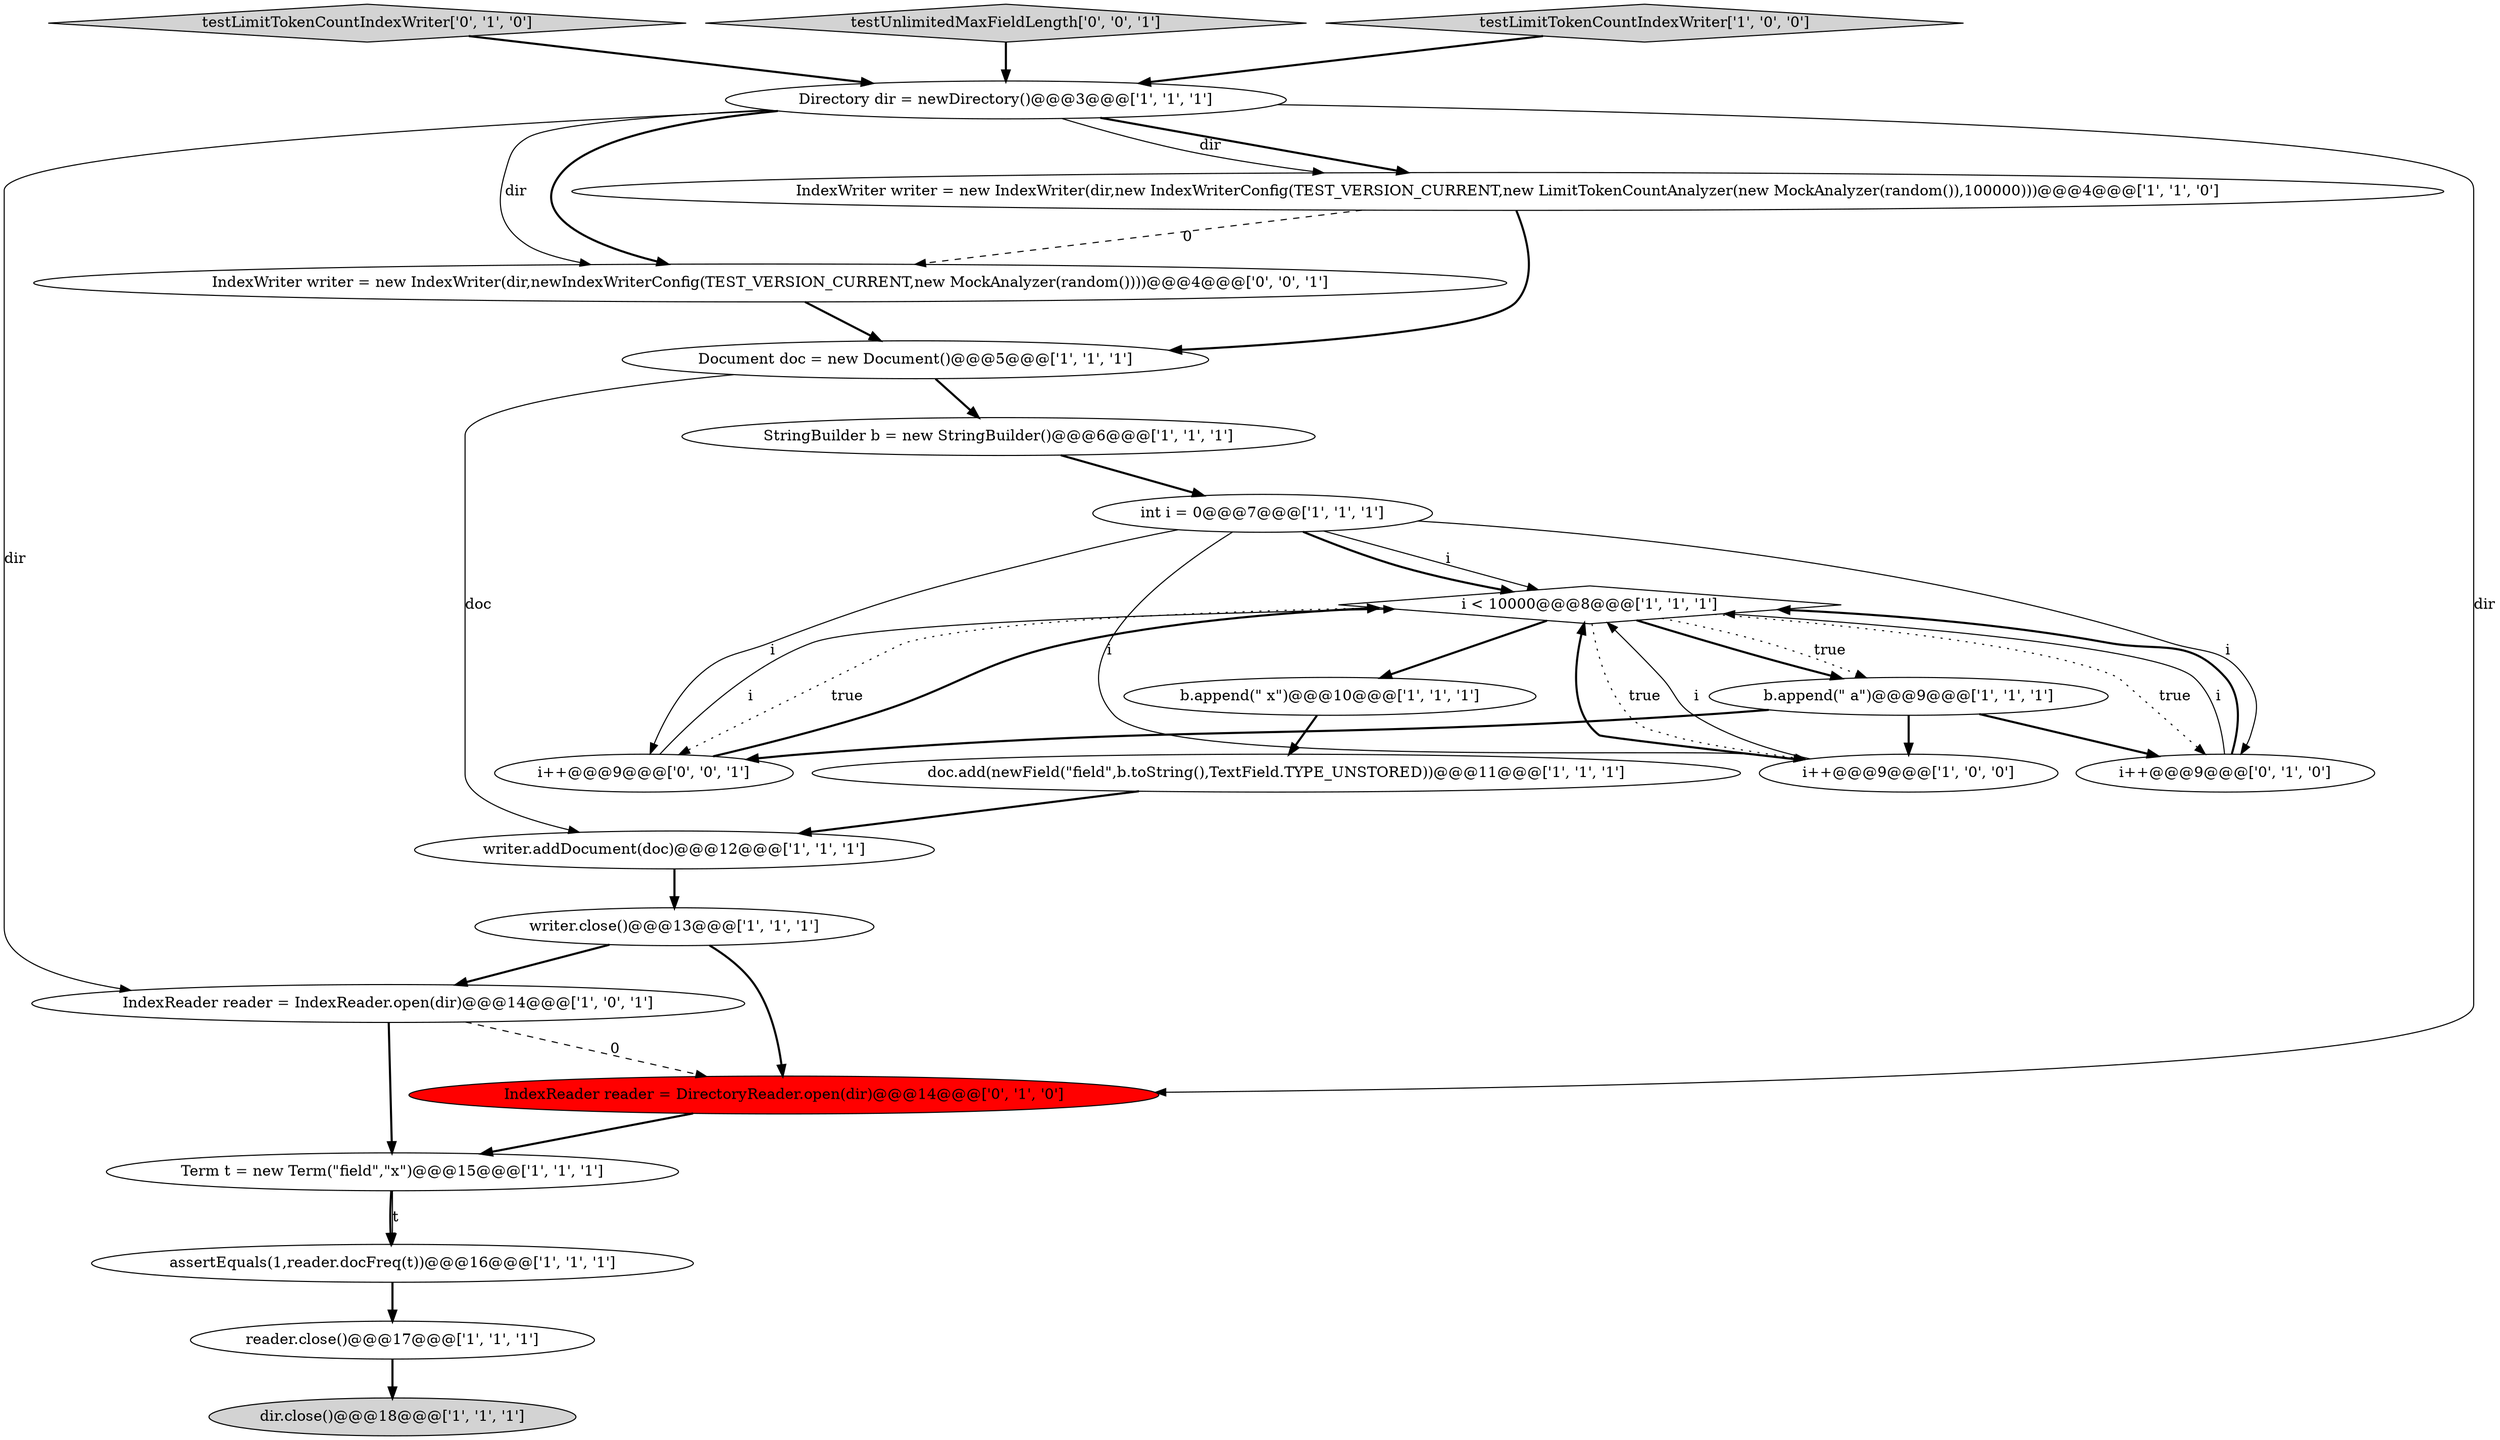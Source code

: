 digraph {
16 [style = filled, label = "doc.add(newField(\"field\",b.toString(),TextField.TYPE_UNSTORED))@@@11@@@['1', '1', '1']", fillcolor = white, shape = ellipse image = "AAA0AAABBB1BBB"];
3 [style = filled, label = "IndexWriter writer = new IndexWriter(dir,new IndexWriterConfig(TEST_VERSION_CURRENT,new LimitTokenCountAnalyzer(new MockAnalyzer(random()),100000)))@@@4@@@['1', '1', '0']", fillcolor = white, shape = ellipse image = "AAA0AAABBB1BBB"];
7 [style = filled, label = "b.append(\" x\")@@@10@@@['1', '1', '1']", fillcolor = white, shape = ellipse image = "AAA0AAABBB1BBB"];
20 [style = filled, label = "testLimitTokenCountIndexWriter['0', '1', '0']", fillcolor = lightgray, shape = diamond image = "AAA0AAABBB2BBB"];
13 [style = filled, label = "i < 10000@@@8@@@['1', '1', '1']", fillcolor = white, shape = diamond image = "AAA0AAABBB1BBB"];
5 [style = filled, label = "assertEquals(1,reader.docFreq(t))@@@16@@@['1', '1', '1']", fillcolor = white, shape = ellipse image = "AAA0AAABBB1BBB"];
22 [style = filled, label = "i++@@@9@@@['0', '0', '1']", fillcolor = white, shape = ellipse image = "AAA0AAABBB3BBB"];
21 [style = filled, label = "IndexWriter writer = new IndexWriter(dir,newIndexWriterConfig(TEST_VERSION_CURRENT,new MockAnalyzer(random())))@@@4@@@['0', '0', '1']", fillcolor = white, shape = ellipse image = "AAA0AAABBB3BBB"];
14 [style = filled, label = "Document doc = new Document()@@@5@@@['1', '1', '1']", fillcolor = white, shape = ellipse image = "AAA0AAABBB1BBB"];
2 [style = filled, label = "reader.close()@@@17@@@['1', '1', '1']", fillcolor = white, shape = ellipse image = "AAA0AAABBB1BBB"];
23 [style = filled, label = "testUnlimitedMaxFieldLength['0', '0', '1']", fillcolor = lightgray, shape = diamond image = "AAA0AAABBB3BBB"];
11 [style = filled, label = "writer.addDocument(doc)@@@12@@@['1', '1', '1']", fillcolor = white, shape = ellipse image = "AAA0AAABBB1BBB"];
9 [style = filled, label = "int i = 0@@@7@@@['1', '1', '1']", fillcolor = white, shape = ellipse image = "AAA0AAABBB1BBB"];
15 [style = filled, label = "b.append(\" a\")@@@9@@@['1', '1', '1']", fillcolor = white, shape = ellipse image = "AAA0AAABBB1BBB"];
6 [style = filled, label = "dir.close()@@@18@@@['1', '1', '1']", fillcolor = lightgray, shape = ellipse image = "AAA0AAABBB1BBB"];
17 [style = filled, label = "Term t = new Term(\"field\",\"x\")@@@15@@@['1', '1', '1']", fillcolor = white, shape = ellipse image = "AAA0AAABBB1BBB"];
10 [style = filled, label = "testLimitTokenCountIndexWriter['1', '0', '0']", fillcolor = lightgray, shape = diamond image = "AAA0AAABBB1BBB"];
12 [style = filled, label = "Directory dir = newDirectory()@@@3@@@['1', '1', '1']", fillcolor = white, shape = ellipse image = "AAA0AAABBB1BBB"];
8 [style = filled, label = "IndexReader reader = IndexReader.open(dir)@@@14@@@['1', '0', '1']", fillcolor = white, shape = ellipse image = "AAA0AAABBB1BBB"];
0 [style = filled, label = "StringBuilder b = new StringBuilder()@@@6@@@['1', '1', '1']", fillcolor = white, shape = ellipse image = "AAA0AAABBB1BBB"];
1 [style = filled, label = "i++@@@9@@@['1', '0', '0']", fillcolor = white, shape = ellipse image = "AAA0AAABBB1BBB"];
19 [style = filled, label = "IndexReader reader = DirectoryReader.open(dir)@@@14@@@['0', '1', '0']", fillcolor = red, shape = ellipse image = "AAA1AAABBB2BBB"];
18 [style = filled, label = "i++@@@9@@@['0', '1', '0']", fillcolor = white, shape = ellipse image = "AAA0AAABBB2BBB"];
4 [style = filled, label = "writer.close()@@@13@@@['1', '1', '1']", fillcolor = white, shape = ellipse image = "AAA0AAABBB1BBB"];
8->19 [style = dashed, label="0"];
12->21 [style = solid, label="dir"];
0->9 [style = bold, label=""];
17->5 [style = bold, label=""];
13->18 [style = dotted, label="true"];
16->11 [style = bold, label=""];
9->22 [style = solid, label="i"];
3->21 [style = dashed, label="0"];
2->6 [style = bold, label=""];
12->21 [style = bold, label=""];
22->13 [style = solid, label="i"];
3->14 [style = bold, label=""];
14->11 [style = solid, label="doc"];
11->4 [style = bold, label=""];
4->19 [style = bold, label=""];
19->17 [style = bold, label=""];
12->19 [style = solid, label="dir"];
12->8 [style = solid, label="dir"];
9->1 [style = solid, label="i"];
15->18 [style = bold, label=""];
1->13 [style = bold, label=""];
15->22 [style = bold, label=""];
18->13 [style = solid, label="i"];
8->17 [style = bold, label=""];
13->1 [style = dotted, label="true"];
5->2 [style = bold, label=""];
9->13 [style = solid, label="i"];
13->22 [style = dotted, label="true"];
14->0 [style = bold, label=""];
10->12 [style = bold, label=""];
13->7 [style = bold, label=""];
7->16 [style = bold, label=""];
20->12 [style = bold, label=""];
21->14 [style = bold, label=""];
18->13 [style = bold, label=""];
4->8 [style = bold, label=""];
23->12 [style = bold, label=""];
13->15 [style = dotted, label="true"];
12->3 [style = bold, label=""];
13->15 [style = bold, label=""];
12->3 [style = solid, label="dir"];
1->13 [style = solid, label="i"];
22->13 [style = bold, label=""];
9->18 [style = solid, label="i"];
9->13 [style = bold, label=""];
15->1 [style = bold, label=""];
17->5 [style = solid, label="t"];
}
